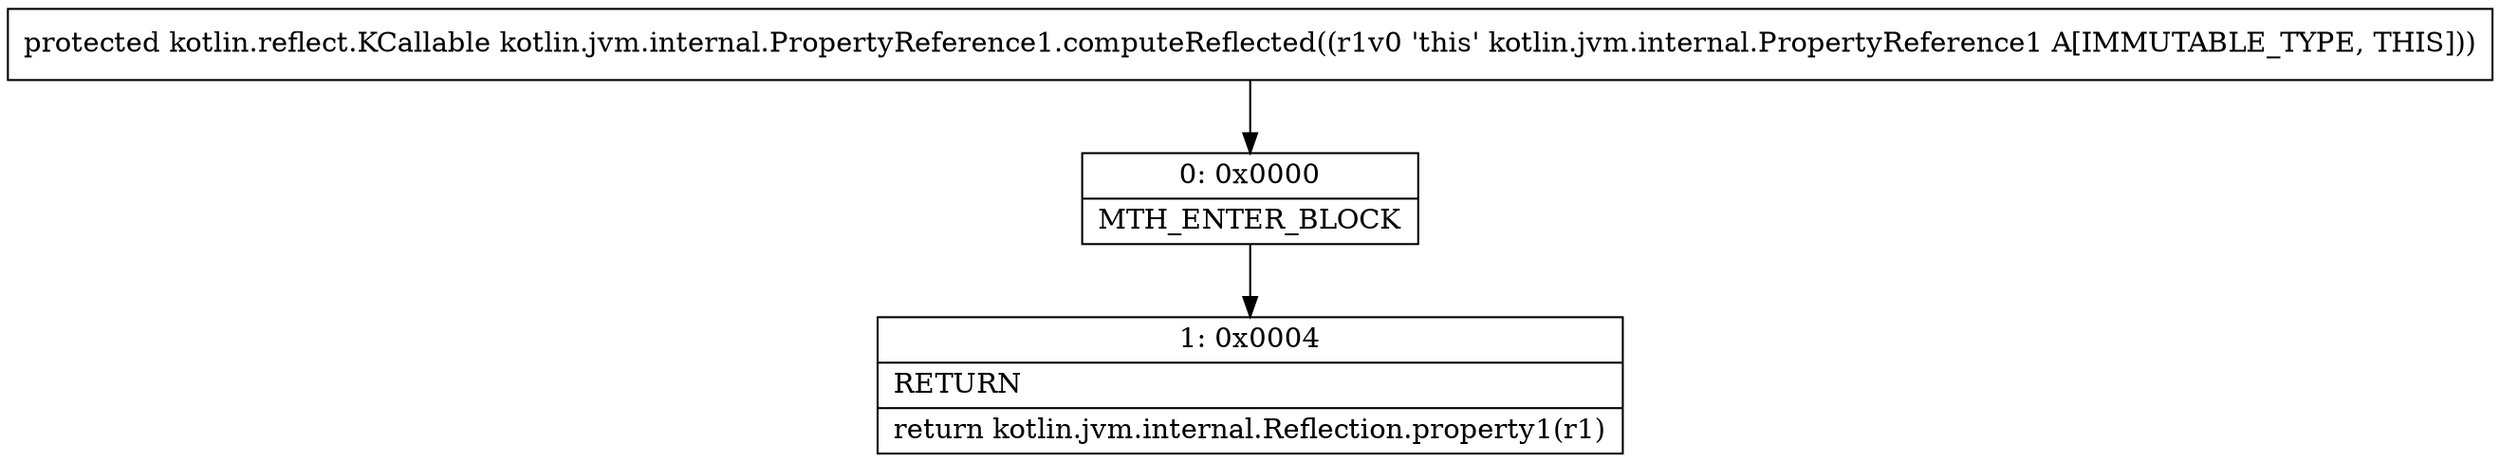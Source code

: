 digraph "CFG forkotlin.jvm.internal.PropertyReference1.computeReflected()Lkotlin\/reflect\/KCallable;" {
Node_0 [shape=record,label="{0\:\ 0x0000|MTH_ENTER_BLOCK\l}"];
Node_1 [shape=record,label="{1\:\ 0x0004|RETURN\l|return kotlin.jvm.internal.Reflection.property1(r1)\l}"];
MethodNode[shape=record,label="{protected kotlin.reflect.KCallable kotlin.jvm.internal.PropertyReference1.computeReflected((r1v0 'this' kotlin.jvm.internal.PropertyReference1 A[IMMUTABLE_TYPE, THIS])) }"];
MethodNode -> Node_0;
Node_0 -> Node_1;
}

